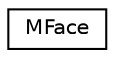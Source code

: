 digraph G
{
  edge [fontname="Helvetica",fontsize="10",labelfontname="Helvetica",labelfontsize="10"];
  node [fontname="Helvetica",fontsize="10",shape=record];
  rankdir=LR;
  Node1 [label="MFace",height=0.2,width=0.4,color="black", fillcolor="white", style="filled",URL="$d6/da0/structMFace.html"];
}
